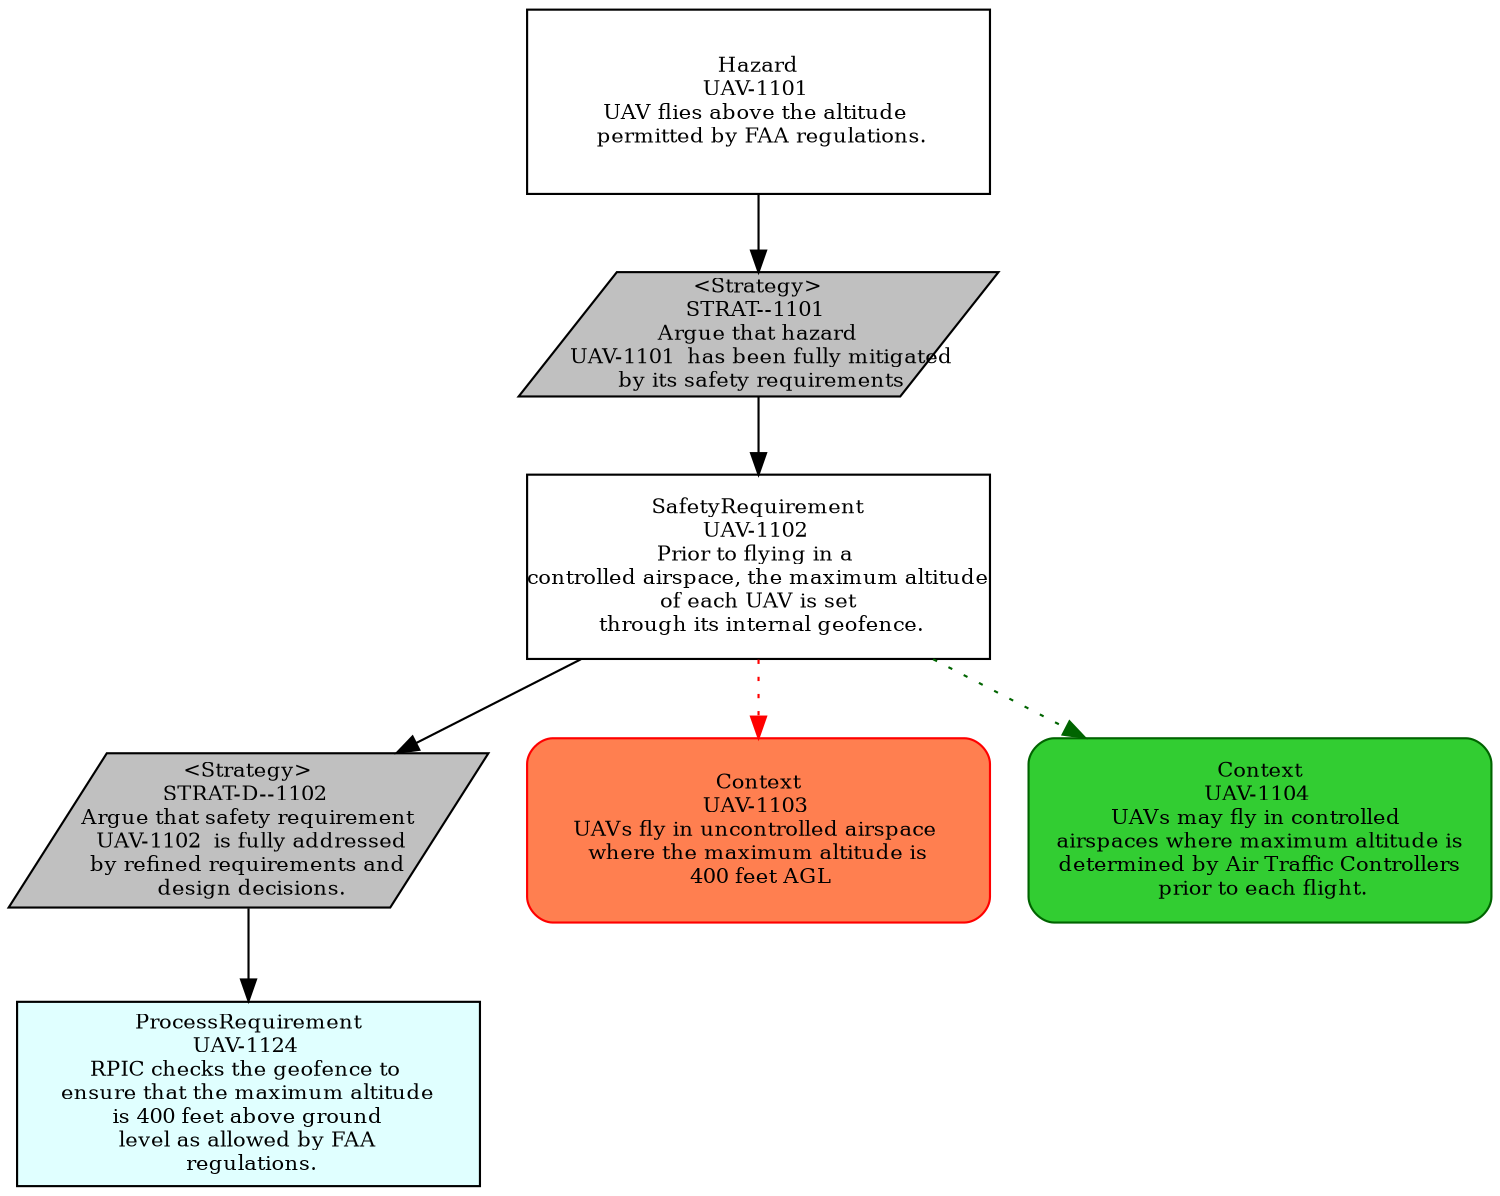 digraph g { graph [autosize=false, size="10,20!", resolution=200, rankdir = "TD"];
node [ fontsize = "10" shape = "record" ];
edge [];
"UAV-1101Delta"[
label = "Hazard\nUAV-1101 \nUAV flies above the altitude \n permitted by FAA regulations. "
shape = "record"
color = "black"
style = "filled"
fillcolor = "white"
fixedsize = "true"
width = "3.0"
height = "1.2"
];
"STRAT--1101Delta"[
label = "<Strategy>\nSTRAT--1101 \n Argue that hazard \n  UAV-1101  has been fully mitigated \n by its safety requirements"
shape = "parallelogram"
color = "black"
style = "filled"
fillcolor = "grey"
fixedsize = "true"
width = "3.0"
height = "0.8"
];
"UAV-1102Delta"[
label = "SafetyRequirement\nUAV-1102 \nPrior to flying in a \n controlled airspace, the maximum altitude \n of each UAV is set \n through its internal geofence. "
shape = "record"
color = "black"
style = "filled"
fillcolor = "white"
fixedsize = "true"
width = "3.0"
height = "1.2"
];
"STRAT-D--1102Delta"[
label = "<Strategy>\nSTRAT-D--1102 \n Argue that safety requirement \n  UAV-1102  is fully addressed \n by refined requirements and \n design decisions."
shape = "parallelogram"
color = "black"
style = "filled"
fillcolor = "grey"
fixedsize = "true"
width = "3.0"
height = "1.0"
];
"UAV-1124Delta"[
label = "ProcessRequirement\nUAV-1124 \nRPIC checks the geofence to \n ensure that the maximum altitude \n is 400 feet above ground \n level as allowed by FAA \n regulations. "
shape = "record"
color = "black"
style = "filled"
fillcolor = "lightcyan"
fixedsize = "true"
width = "3.0"
height = "1.2"
];
"UAV-1103Delta"[
label = "Context\nUAV-1103 \nUAVs fly in uncontrolled airspace \n where the maximum altitude is \n 400 feet AGL "
shape = "Mrecord"
color = "red"
style = "filled"
fillcolor = "coral"
fixedsize = "true"
width = "3.0"
height = "1.2"
];
"UAV-1104Delta"[
label = "Context\nUAV-1104 \nUAVs may fly in controlled \n airspaces where maximum altitude is \n determined by Air Traffic Controllers \n prior to each flight. "
shape = "Mrecord"
color = "darkgreen"
style = "filled"
fillcolor = "limegreen"
fixedsize = "true"
width = "3.0"
height = "1.2"
];
"UAV-1101Delta" -> "STRAT--1101Delta"[style = "solid" color = black];
"STRAT--1101Delta" -> "UAV-1102Delta"[style = "solid" color = black];
"UAV-1102Delta" -> "STRAT-D--1102Delta"[style = "solid" color = black];
"STRAT-D--1102Delta" -> "UAV-1124Delta"[style = "solid" color = black];
"UAV-1102Delta" -> "UAV-1103Delta"[style = "dotted" color = red];
"UAV-1102Delta" -> "UAV-1104Delta"[style = "dotted" color = darkgreen];
}
